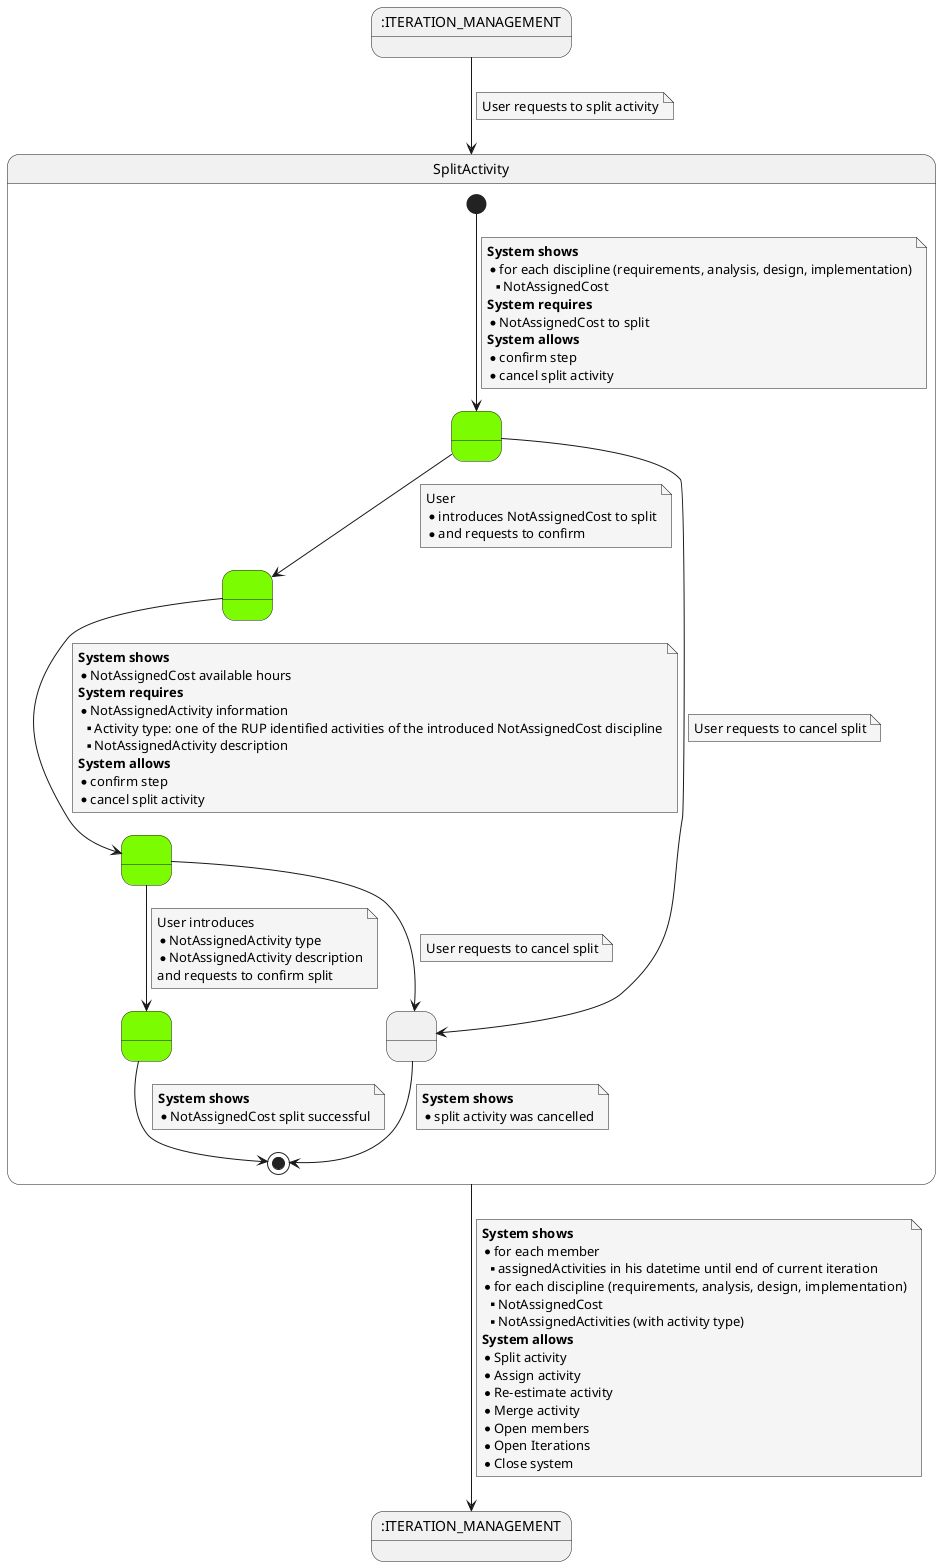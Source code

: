 @startuml

skinparam {
    NoteBackgroundColor #whiteSmoke
}


    state ITERATION_MANAGEMENT_STARTS as ":ITERATION_MANAGEMENT"
    state ITERATION_MANAGEMENT_ENDS as ":ITERATION_MANAGEMENT"


    ITERATION_MANAGEMENT_STARTS --> SplitActivity
    note on link
        User requests to split activity
    end note

    state SplitActivity {
        state 2 as " " #LawnGreen
        state 0 as " " #LawnGreen
        state 4 as " " #LawnGreen
        state 8 as " " #LawnGreen
        state 10 as " "


    [*] --> 2
    note on link
    <b>System shows</b>
    * for each discipline (requirements, analysis, design, implementation)
    ** NotAssignedCost
    <b>System requires</b>
    * NotAssignedCost to split
    <b>System allows</b>
    * confirm step
    * cancel split activity
    end note

    2 --> 10
    note on link
        User requests to cancel split
    end note

    2 --> 4
    note on link
        User
        * introduces NotAssignedCost to split
        * and requests to confirm
    end note

    4 --> 0
    note on link
        <b>System shows</b>
        * NotAssignedCost available hours
        <b>System requires</b>
        * NotAssignedActivity information
        ** Activity type: one of the RUP identified activities of the introduced NotAssignedCost discipline
        ** NotAssignedActivity description
        <b>System allows</b>
        * confirm step
        * cancel split activity
    end note

    0 --> 10
    note on link
        User requests to cancel split
    end note

    0 --> 8
    note on link
        User introduces
        * NotAssignedActivity type
        * NotAssignedActivity description
        and requests to confirm split
    end note

    8 --> [*]
    note on link
        <b>System shows</b>
        * NotAssignedCost split successful
    end note

    10 --> [*]
    note on link
         <b>System shows</b>
         * split activity was cancelled
    end note

    }


    SplitActivity --> ITERATION_MANAGEMENT_ENDS
    note on link
             <b>System shows</b>
             * for each member
             **assignedActivities in his datetime until end of current iteration
             * for each discipline (requirements, analysis, design, implementation)
             ** NotAssignedCost
             ** NotAssignedActivities (with activity type)
             <b>System allows</b>
             * Split activity
             * Assign activity
             * Re-estimate activity
             * Merge activity
             * Open members
             * Open Iterations
             * Close system
        end note

@enduml
